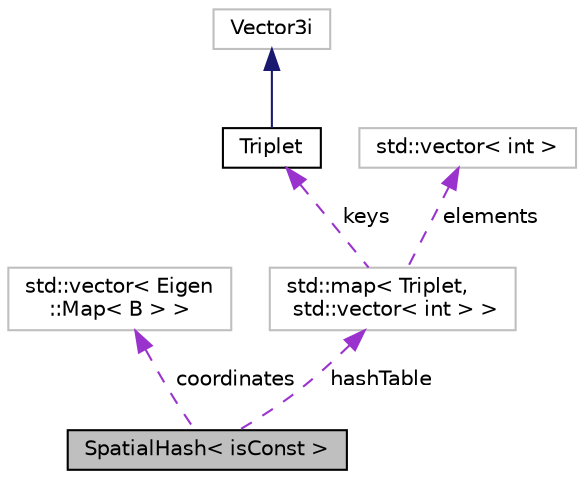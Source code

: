digraph "SpatialHash&lt; isConst &gt;"
{
  edge [fontname="Helvetica",fontsize="10",labelfontname="Helvetica",labelfontsize="10"];
  node [fontname="Helvetica",fontsize="10",shape=record];
  Node1 [label="SpatialHash\< isConst \>",height=0.2,width=0.4,color="black", fillcolor="grey75", style="filled", fontcolor="black"];
  Node2 -> Node1 [dir="back",color="darkorchid3",fontsize="10",style="dashed",label=" coordinates" ,fontname="Helvetica"];
  Node2 [label="std::vector\< Eigen\l::Map\< B \> \>",height=0.2,width=0.4,color="grey75", fillcolor="white", style="filled"];
  Node3 -> Node1 [dir="back",color="darkorchid3",fontsize="10",style="dashed",label=" hashTable" ,fontname="Helvetica"];
  Node3 [label="std::map\< Triplet,\l std::vector\< int \> \>",height=0.2,width=0.4,color="grey75", fillcolor="white", style="filled"];
  Node4 -> Node3 [dir="back",color="darkorchid3",fontsize="10",style="dashed",label=" keys" ,fontname="Helvetica"];
  Node4 [label="Triplet",height=0.2,width=0.4,color="black", fillcolor="white", style="filled",URL="$classTriplet.html"];
  Node5 -> Node4 [dir="back",color="midnightblue",fontsize="10",style="solid",fontname="Helvetica"];
  Node5 [label="Vector3i",height=0.2,width=0.4,color="grey75", fillcolor="white", style="filled"];
  Node6 -> Node3 [dir="back",color="darkorchid3",fontsize="10",style="dashed",label=" elements" ,fontname="Helvetica"];
  Node6 [label="std::vector\< int \>",height=0.2,width=0.4,color="grey75", fillcolor="white", style="filled"];
}
